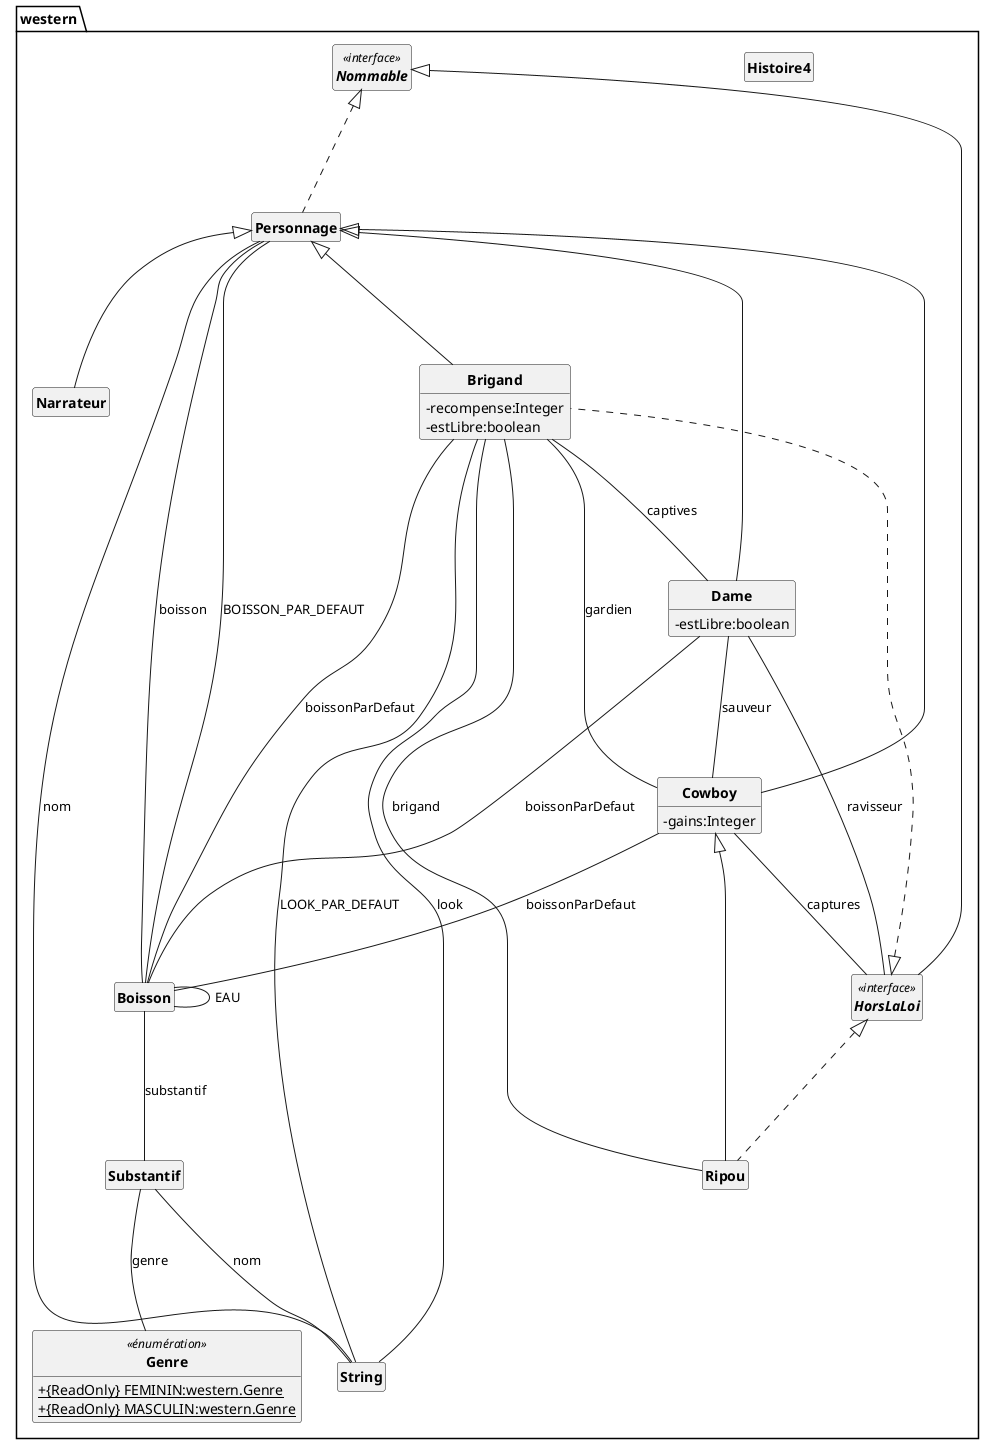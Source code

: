 @startuml
skinparam classAttributeIconSize 0
skinparam classFontStyle Bold
skinparam style strictuml
hide empty members

package western
{
ENUM Genre<<énumération>>
{
+ {static} {ReadOnly} FEMININ:western.Genre 
+ {static} {ReadOnly} MASCULIN:western.Genre 

}
CLASS Histoire4
{

}
CLASS Personnage
{

}
CLASS Boisson
{

}
CLASS Brigand
{
- recompense:Integer 
- estLibre:boolean 

}
CLASS Narrateur
{

}
INTERFACE HorsLaLoi<<interface>>
{

}
CLASS Dame
{
- estLibre:boolean 

}
CLASS Substantif
{

}
CLASS Ripou
{

}
INTERFACE Nommable<<interface>>
{

}
CLASS Cowboy
{
- gains:Integer 

}

Nommable <|... Personnage

HorsLaLoi <|... Brigand

Nommable <|-- HorsLaLoi

HorsLaLoi <|... Ripou

Personnage <|--- Brigand

Personnage <|--- Narrateur

Personnage <|--- Dame

Cowboy <|--- Ripou

Personnage <|--- Cowboy

Personnage --- Boisson : BOISSON_PAR_DEFAUT

Personnage --- String : nom

Personnage --- Boisson : boisson

Boisson --- Substantif : substantif

Boisson --- Boisson : EAU

Brigand --- String : LOOK_PAR_DEFAUT

Brigand --- String : look

Brigand --- Dame : captives

Brigand --- Cowboy : gardien

Brigand --- Boisson : boissonParDefaut

Dame --- Cowboy : sauveur

Dame --- HorsLaLoi : ravisseur

Dame --- Boisson : boissonParDefaut

Substantif --- String : nom

Substantif --- Genre : genre

Ripou --- Brigand : brigand

Cowboy --- HorsLaLoi : captures

Cowboy --- Boisson : boissonParDefaut
}
@enduml